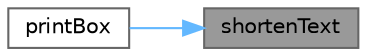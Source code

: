 digraph "shortenText"
{
 // LATEX_PDF_SIZE
  bgcolor="transparent";
  edge [fontname=Helvetica,fontsize=10,labelfontname=Helvetica,labelfontsize=10];
  node [fontname=Helvetica,fontsize=10,shape=box,height=0.2,width=0.4];
  rankdir="RL";
  Node1 [id="Node000001",label="shortenText",height=0.2,width=0.4,color="gray40", fillcolor="grey60", style="filled", fontcolor="black",tooltip="Shorten the text to fit the given width."];
  Node1 -> Node2 [id="edge1_Node000001_Node000002",dir="back",color="steelblue1",style="solid",tooltip=" "];
  Node2 [id="Node000002",label="printBox",height=0.2,width=0.4,color="grey40", fillcolor="white", style="filled",URL="$consoleprint_8h.html#a815b41444e15ef6e9c4f4a30d549c7b6",tooltip="Print the text in the center horizontally and upper vertically of the terminal."];
}
